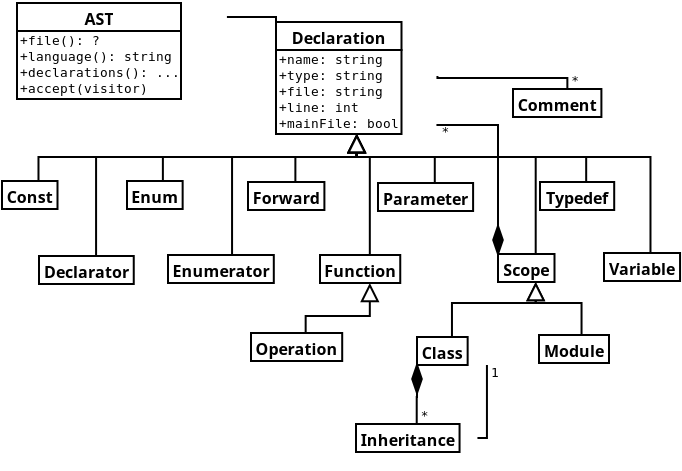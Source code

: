 <?xml version="1.0"?>
<diagram xmlns:dia="http://www.lysator.liu.se/~alla/dia/">
  <diagramdata>
    <attribute name="background">
      <color val="#ffffff"/>
    </attribute>
    <attribute name="paper">
      <composite type="paper">
        <attribute name="name">
          <string>#A4#</string>
        </attribute>
        <attribute name="tmargin">
          <real val="2.82"/>
        </attribute>
        <attribute name="bmargin">
          <real val="2.82"/>
        </attribute>
        <attribute name="lmargin">
          <real val="2.82"/>
        </attribute>
        <attribute name="rmargin">
          <real val="2.82"/>
        </attribute>
        <attribute name="is_portrait">
          <boolean val="true"/>
        </attribute>
        <attribute name="scaling">
          <real val="1"/>
        </attribute>
        <attribute name="fitto">
          <boolean val="false"/>
        </attribute>
      </composite>
    </attribute>
    <attribute name="grid">
      <composite type="grid">
        <attribute name="width_x">
          <real val="1"/>
        </attribute>
        <attribute name="width_y">
          <real val="1"/>
        </attribute>
        <attribute name="visible_x">
          <int val="1"/>
        </attribute>
        <attribute name="visible_y">
          <int val="1"/>
        </attribute>
      </composite>
    </attribute>
    <attribute name="guides">
      <composite type="guides">
        <attribute name="hguides"/>
        <attribute name="vguides"/>
      </composite>
    </attribute>
  </diagramdata>
  <layer name="Background" visible="true">
    <object type="UML - Class" version="0" id="O0">
      <attribute name="obj_pos">
        <point val="1.5,0.9"/>
      </attribute>
      <attribute name="obj_bb">
        <rectangle val="1.45,0.85;12.046,5.75"/>
      </attribute>
      <attribute name="elem_corner">
        <point val="1.5,0.9"/>
      </attribute>
      <attribute name="elem_width">
        <real val="10.496"/>
      </attribute>
      <attribute name="elem_height">
        <real val="4.8"/>
      </attribute>
      <attribute name="name">
        <string>#AST#</string>
      </attribute>
      <attribute name="stereotype">
        <string/>
      </attribute>
      <attribute name="abstract">
        <boolean val="false"/>
      </attribute>
      <attribute name="suppress_attributes">
        <boolean val="false"/>
      </attribute>
      <attribute name="suppress_operations">
        <boolean val="false"/>
      </attribute>
      <attribute name="visible_attributes">
        <boolean val="false"/>
      </attribute>
      <attribute name="visible_operations">
        <boolean val="true"/>
      </attribute>
      <attribute name="attributes"/>
      <attribute name="operations">
        <composite type="umloperation">
          <attribute name="name">
            <string>#file#</string>
          </attribute>
          <attribute name="type">
            <string>#?#</string>
          </attribute>
          <attribute name="visibility">
            <enum val="0"/>
          </attribute>
          <attribute name="abstract">
            <boolean val="false"/>
          </attribute>
          <attribute name="class_scope">
            <boolean val="false"/>
          </attribute>
          <attribute name="parameters"/>
        </composite>
        <composite type="umloperation">
          <attribute name="name">
            <string>#language#</string>
          </attribute>
          <attribute name="type">
            <string>#string#</string>
          </attribute>
          <attribute name="visibility">
            <enum val="0"/>
          </attribute>
          <attribute name="abstract">
            <boolean val="false"/>
          </attribute>
          <attribute name="class_scope">
            <boolean val="false"/>
          </attribute>
          <attribute name="parameters"/>
        </composite>
        <composite type="umloperation">
          <attribute name="name">
            <string>#declarations#</string>
          </attribute>
          <attribute name="type">
            <string>#...#</string>
          </attribute>
          <attribute name="visibility">
            <enum val="0"/>
          </attribute>
          <attribute name="abstract">
            <boolean val="false"/>
          </attribute>
          <attribute name="class_scope">
            <boolean val="false"/>
          </attribute>
          <attribute name="parameters"/>
        </composite>
        <composite type="umloperation">
          <attribute name="name">
            <string>#accept#</string>
          </attribute>
          <attribute name="type">
            <string/>
          </attribute>
          <attribute name="visibility">
            <enum val="0"/>
          </attribute>
          <attribute name="abstract">
            <boolean val="false"/>
          </attribute>
          <attribute name="class_scope">
            <boolean val="false"/>
          </attribute>
          <attribute name="parameters">
            <composite type="umlparameter">
              <attribute name="name">
                <string>#visitor#</string>
              </attribute>
              <attribute name="type">
                <string>##</string>
              </attribute>
              <attribute name="value">
                <string/>
              </attribute>
              <attribute name="kind">
                <enum val="0"/>
              </attribute>
            </composite>
          </attribute>
        </composite>
      </attribute>
      <attribute name="template">
        <boolean val="false"/>
      </attribute>
      <attribute name="templates"/>
    </object>
    <object type="UML - Class" version="0" id="O1">
      <attribute name="obj_pos">
        <point val="14.45,1.85"/>
      </attribute>
      <attribute name="obj_bb">
        <rectangle val="14.4,1.8;22.572,7.5"/>
      </attribute>
      <attribute name="elem_corner">
        <point val="14.45,1.85"/>
      </attribute>
      <attribute name="elem_width">
        <real val="8.072"/>
      </attribute>
      <attribute name="elem_height">
        <real val="5.6"/>
      </attribute>
      <attribute name="name">
        <string>#Declaration#</string>
      </attribute>
      <attribute name="stereotype">
        <string/>
      </attribute>
      <attribute name="abstract">
        <boolean val="false"/>
      </attribute>
      <attribute name="suppress_attributes">
        <boolean val="false"/>
      </attribute>
      <attribute name="suppress_operations">
        <boolean val="false"/>
      </attribute>
      <attribute name="visible_attributes">
        <boolean val="true"/>
      </attribute>
      <attribute name="visible_operations">
        <boolean val="false"/>
      </attribute>
      <attribute name="attributes">
        <composite type="umlattribute">
          <attribute name="name">
            <string>#name#</string>
          </attribute>
          <attribute name="type">
            <string>#string#</string>
          </attribute>
          <attribute name="value">
            <string/>
          </attribute>
          <attribute name="visibility">
            <enum val="0"/>
          </attribute>
          <attribute name="abstract">
            <boolean val="false"/>
          </attribute>
          <attribute name="class_scope">
            <boolean val="false"/>
          </attribute>
        </composite>
        <composite type="umlattribute">
          <attribute name="name">
            <string>#type#</string>
          </attribute>
          <attribute name="type">
            <string>#string#</string>
          </attribute>
          <attribute name="value">
            <string/>
          </attribute>
          <attribute name="visibility">
            <enum val="0"/>
          </attribute>
          <attribute name="abstract">
            <boolean val="false"/>
          </attribute>
          <attribute name="class_scope">
            <boolean val="false"/>
          </attribute>
        </composite>
        <composite type="umlattribute">
          <attribute name="name">
            <string>#file#</string>
          </attribute>
          <attribute name="type">
            <string>#string#</string>
          </attribute>
          <attribute name="value">
            <string/>
          </attribute>
          <attribute name="visibility">
            <enum val="0"/>
          </attribute>
          <attribute name="abstract">
            <boolean val="false"/>
          </attribute>
          <attribute name="class_scope">
            <boolean val="false"/>
          </attribute>
        </composite>
        <composite type="umlattribute">
          <attribute name="name">
            <string>#line#</string>
          </attribute>
          <attribute name="type">
            <string>#int#</string>
          </attribute>
          <attribute name="value">
            <string/>
          </attribute>
          <attribute name="visibility">
            <enum val="0"/>
          </attribute>
          <attribute name="abstract">
            <boolean val="false"/>
          </attribute>
          <attribute name="class_scope">
            <boolean val="false"/>
          </attribute>
        </composite>
        <composite type="umlattribute">
          <attribute name="name">
            <string>#mainFile#</string>
          </attribute>
          <attribute name="type">
            <string>#bool#</string>
          </attribute>
          <attribute name="value">
            <string/>
          </attribute>
          <attribute name="visibility">
            <enum val="0"/>
          </attribute>
          <attribute name="abstract">
            <boolean val="false"/>
          </attribute>
          <attribute name="class_scope">
            <boolean val="false"/>
          </attribute>
        </composite>
      </attribute>
      <attribute name="operations"/>
      <attribute name="template">
        <boolean val="false"/>
      </attribute>
      <attribute name="templates"/>
    </object>
    <object type="UML - Class" version="0" id="O2">
      <attribute name="obj_pos">
        <point val="25.55,13.45"/>
      </attribute>
      <attribute name="obj_bb">
        <rectangle val="25.5,13.4;29.369,14.9"/>
      </attribute>
      <attribute name="elem_corner">
        <point val="25.55,13.45"/>
      </attribute>
      <attribute name="elem_width">
        <real val="3.769"/>
      </attribute>
      <attribute name="elem_height">
        <real val="1.4"/>
      </attribute>
      <attribute name="name">
        <string>#Scope#</string>
      </attribute>
      <attribute name="stereotype">
        <string/>
      </attribute>
      <attribute name="abstract">
        <boolean val="false"/>
      </attribute>
      <attribute name="suppress_attributes">
        <boolean val="false"/>
      </attribute>
      <attribute name="suppress_operations">
        <boolean val="false"/>
      </attribute>
      <attribute name="visible_attributes">
        <boolean val="false"/>
      </attribute>
      <attribute name="visible_operations">
        <boolean val="false"/>
      </attribute>
      <attribute name="attributes"/>
      <attribute name="operations"/>
      <attribute name="template">
        <boolean val="false"/>
      </attribute>
      <attribute name="templates"/>
    </object>
    <object type="UML - Class" version="0" id="O3">
      <attribute name="obj_pos">
        <point val="27.65,9.85"/>
      </attribute>
      <attribute name="obj_bb">
        <rectangle val="27.6,9.8;32.318,11.3"/>
      </attribute>
      <attribute name="elem_corner">
        <point val="27.65,9.85"/>
      </attribute>
      <attribute name="elem_width">
        <real val="4.618"/>
      </attribute>
      <attribute name="elem_height">
        <real val="1.4"/>
      </attribute>
      <attribute name="name">
        <string>#Typedef#</string>
      </attribute>
      <attribute name="stereotype">
        <string/>
      </attribute>
      <attribute name="abstract">
        <boolean val="false"/>
      </attribute>
      <attribute name="suppress_attributes">
        <boolean val="false"/>
      </attribute>
      <attribute name="suppress_operations">
        <boolean val="false"/>
      </attribute>
      <attribute name="visible_attributes">
        <boolean val="false"/>
      </attribute>
      <attribute name="visible_operations">
        <boolean val="false"/>
      </attribute>
      <attribute name="attributes"/>
      <attribute name="operations"/>
      <attribute name="template">
        <boolean val="false"/>
      </attribute>
      <attribute name="templates"/>
    </object>
    <object type="UML - Class" version="0" id="O4">
      <attribute name="obj_pos">
        <point val="2.6,13.55"/>
      </attribute>
      <attribute name="obj_bb">
        <rectangle val="2.55,13.5;8.359,15"/>
      </attribute>
      <attribute name="elem_corner">
        <point val="2.6,13.55"/>
      </attribute>
      <attribute name="elem_width">
        <real val="5.709"/>
      </attribute>
      <attribute name="elem_height">
        <real val="1.4"/>
      </attribute>
      <attribute name="name">
        <string>#Declarator#</string>
      </attribute>
      <attribute name="stereotype">
        <string/>
      </attribute>
      <attribute name="abstract">
        <boolean val="false"/>
      </attribute>
      <attribute name="suppress_attributes">
        <boolean val="false"/>
      </attribute>
      <attribute name="suppress_operations">
        <boolean val="false"/>
      </attribute>
      <attribute name="visible_attributes">
        <boolean val="false"/>
      </attribute>
      <attribute name="visible_operations">
        <boolean val="false"/>
      </attribute>
      <attribute name="attributes"/>
      <attribute name="operations"/>
      <attribute name="template">
        <boolean val="false"/>
      </attribute>
      <attribute name="templates"/>
    </object>
    <object type="UML - Class" version="0" id="O5">
      <attribute name="obj_pos">
        <point val="18.45,21.95"/>
      </attribute>
      <attribute name="obj_bb">
        <rectangle val="18.4,21.9;24.572,23.4"/>
      </attribute>
      <attribute name="elem_corner">
        <point val="18.45,21.95"/>
      </attribute>
      <attribute name="elem_width">
        <real val="6.072"/>
      </attribute>
      <attribute name="elem_height">
        <real val="1.4"/>
      </attribute>
      <attribute name="name">
        <string>#Inheritance#</string>
      </attribute>
      <attribute name="stereotype">
        <string/>
      </attribute>
      <attribute name="abstract">
        <boolean val="false"/>
      </attribute>
      <attribute name="suppress_attributes">
        <boolean val="false"/>
      </attribute>
      <attribute name="suppress_operations">
        <boolean val="false"/>
      </attribute>
      <attribute name="visible_attributes">
        <boolean val="false"/>
      </attribute>
      <attribute name="visible_operations">
        <boolean val="false"/>
      </attribute>
      <attribute name="attributes"/>
      <attribute name="operations"/>
      <attribute name="template">
        <boolean val="false"/>
      </attribute>
      <attribute name="templates"/>
    </object>
    <object type="UML - Class" version="0" id="O6">
      <attribute name="obj_pos">
        <point val="26.3,5.2"/>
      </attribute>
      <attribute name="obj_bb">
        <rectangle val="26.25,5.15;31.786,6.65"/>
      </attribute>
      <attribute name="elem_corner">
        <point val="26.3,5.2"/>
      </attribute>
      <attribute name="elem_width">
        <real val="5.436"/>
      </attribute>
      <attribute name="elem_height">
        <real val="1.4"/>
      </attribute>
      <attribute name="name">
        <string>#Comment#</string>
      </attribute>
      <attribute name="stereotype">
        <string/>
      </attribute>
      <attribute name="abstract">
        <boolean val="false"/>
      </attribute>
      <attribute name="suppress_attributes">
        <boolean val="false"/>
      </attribute>
      <attribute name="suppress_operations">
        <boolean val="false"/>
      </attribute>
      <attribute name="visible_attributes">
        <boolean val="false"/>
      </attribute>
      <attribute name="visible_operations">
        <boolean val="false"/>
      </attribute>
      <attribute name="attributes"/>
      <attribute name="operations"/>
      <attribute name="template">
        <boolean val="false"/>
      </attribute>
      <attribute name="templates"/>
    </object>
    <object type="UML - Class" version="0" id="O7">
      <attribute name="obj_pos">
        <point val="27.6,17.5"/>
      </attribute>
      <attribute name="obj_bb">
        <rectangle val="27.55,17.45;31.904,18.95"/>
      </attribute>
      <attribute name="elem_corner">
        <point val="27.6,17.5"/>
      </attribute>
      <attribute name="elem_width">
        <real val="4.254"/>
      </attribute>
      <attribute name="elem_height">
        <real val="1.4"/>
      </attribute>
      <attribute name="name">
        <string>#Module#</string>
      </attribute>
      <attribute name="stereotype">
        <string/>
      </attribute>
      <attribute name="abstract">
        <boolean val="false"/>
      </attribute>
      <attribute name="suppress_attributes">
        <boolean val="false"/>
      </attribute>
      <attribute name="suppress_operations">
        <boolean val="false"/>
      </attribute>
      <attribute name="visible_attributes">
        <boolean val="false"/>
      </attribute>
      <attribute name="visible_operations">
        <boolean val="false"/>
      </attribute>
      <attribute name="attributes"/>
      <attribute name="operations"/>
      <attribute name="template">
        <boolean val="false"/>
      </attribute>
      <attribute name="templates"/>
    </object>
    <object type="UML - Class" version="0" id="O8">
      <attribute name="obj_pos">
        <point val="13.05,9.85"/>
      </attribute>
      <attribute name="obj_bb">
        <rectangle val="13,9.8;17.839,11.3"/>
      </attribute>
      <attribute name="elem_corner">
        <point val="13.05,9.85"/>
      </attribute>
      <attribute name="elem_width">
        <real val="4.739"/>
      </attribute>
      <attribute name="elem_height">
        <real val="1.4"/>
      </attribute>
      <attribute name="name">
        <string>#Forward#</string>
      </attribute>
      <attribute name="stereotype">
        <string/>
      </attribute>
      <attribute name="abstract">
        <boolean val="false"/>
      </attribute>
      <attribute name="suppress_attributes">
        <boolean val="false"/>
      </attribute>
      <attribute name="suppress_operations">
        <boolean val="false"/>
      </attribute>
      <attribute name="visible_attributes">
        <boolean val="false"/>
      </attribute>
      <attribute name="visible_operations">
        <boolean val="false"/>
      </attribute>
      <attribute name="attributes"/>
      <attribute name="operations"/>
      <attribute name="template">
        <boolean val="false"/>
      </attribute>
      <attribute name="templates"/>
    </object>
    <object type="UML - Class" version="0" id="O9">
      <attribute name="obj_pos">
        <point val="7,9.8"/>
      </attribute>
      <attribute name="obj_bb">
        <rectangle val="6.95,9.75;10.638,11.25"/>
      </attribute>
      <attribute name="elem_corner">
        <point val="7,9.8"/>
      </attribute>
      <attribute name="elem_width">
        <real val="3.588"/>
      </attribute>
      <attribute name="elem_height">
        <real val="1.4"/>
      </attribute>
      <attribute name="name">
        <string>#Enum#</string>
      </attribute>
      <attribute name="stereotype">
        <string/>
      </attribute>
      <attribute name="abstract">
        <boolean val="false"/>
      </attribute>
      <attribute name="suppress_attributes">
        <boolean val="false"/>
      </attribute>
      <attribute name="suppress_operations">
        <boolean val="false"/>
      </attribute>
      <attribute name="visible_attributes">
        <boolean val="false"/>
      </attribute>
      <attribute name="visible_operations">
        <boolean val="false"/>
      </attribute>
      <attribute name="attributes"/>
      <attribute name="operations"/>
      <attribute name="template">
        <boolean val="false"/>
      </attribute>
      <attribute name="templates"/>
    </object>
    <object type="UML - Class" version="0" id="O10">
      <attribute name="obj_pos">
        <point val="30.85,13.4"/>
      </attribute>
      <attribute name="obj_bb">
        <rectangle val="30.8,13.35;35.548,14.85"/>
      </attribute>
      <attribute name="elem_corner">
        <point val="30.85,13.4"/>
      </attribute>
      <attribute name="elem_width">
        <real val="4.648"/>
      </attribute>
      <attribute name="elem_height">
        <real val="1.4"/>
      </attribute>
      <attribute name="name">
        <string>#Variable#</string>
      </attribute>
      <attribute name="stereotype">
        <string/>
      </attribute>
      <attribute name="abstract">
        <boolean val="false"/>
      </attribute>
      <attribute name="suppress_attributes">
        <boolean val="false"/>
      </attribute>
      <attribute name="suppress_operations">
        <boolean val="false"/>
      </attribute>
      <attribute name="visible_attributes">
        <boolean val="false"/>
      </attribute>
      <attribute name="visible_operations">
        <boolean val="false"/>
      </attribute>
      <attribute name="attributes"/>
      <attribute name="operations"/>
      <attribute name="template">
        <boolean val="false"/>
      </attribute>
      <attribute name="templates"/>
    </object>
    <object type="UML - Class" version="0" id="O11">
      <attribute name="obj_pos">
        <point val="9.05,13.5"/>
      </attribute>
      <attribute name="obj_bb">
        <rectangle val="9,13.45;15.505,14.95"/>
      </attribute>
      <attribute name="elem_corner">
        <point val="9.05,13.5"/>
      </attribute>
      <attribute name="elem_width">
        <real val="6.405"/>
      </attribute>
      <attribute name="elem_height">
        <real val="1.4"/>
      </attribute>
      <attribute name="name">
        <string>#Enumerator#</string>
      </attribute>
      <attribute name="stereotype">
        <string/>
      </attribute>
      <attribute name="abstract">
        <boolean val="false"/>
      </attribute>
      <attribute name="suppress_attributes">
        <boolean val="false"/>
      </attribute>
      <attribute name="suppress_operations">
        <boolean val="false"/>
      </attribute>
      <attribute name="visible_attributes">
        <boolean val="false"/>
      </attribute>
      <attribute name="visible_operations">
        <boolean val="false"/>
      </attribute>
      <attribute name="attributes"/>
      <attribute name="operations"/>
      <attribute name="template">
        <boolean val="false"/>
      </attribute>
      <attribute name="templates"/>
    </object>
    <object type="UML - Class" version="0" id="O12">
      <attribute name="obj_pos">
        <point val="0.75,9.8"/>
      </attribute>
      <attribute name="obj_bb">
        <rectangle val="0.7,9.75;4.448,11.25"/>
      </attribute>
      <attribute name="elem_corner">
        <point val="0.75,9.8"/>
      </attribute>
      <attribute name="elem_width">
        <real val="3.648"/>
      </attribute>
      <attribute name="elem_height">
        <real val="1.4"/>
      </attribute>
      <attribute name="name">
        <string>#Const#</string>
      </attribute>
      <attribute name="stereotype">
        <string/>
      </attribute>
      <attribute name="abstract">
        <boolean val="false"/>
      </attribute>
      <attribute name="suppress_attributes">
        <boolean val="false"/>
      </attribute>
      <attribute name="suppress_operations">
        <boolean val="false"/>
      </attribute>
      <attribute name="visible_attributes">
        <boolean val="false"/>
      </attribute>
      <attribute name="visible_operations">
        <boolean val="false"/>
      </attribute>
      <attribute name="attributes"/>
      <attribute name="operations"/>
      <attribute name="template">
        <boolean val="false"/>
      </attribute>
      <attribute name="templates"/>
    </object>
    <object type="UML - Class" version="0" id="O13">
      <attribute name="obj_pos">
        <point val="19.55,9.9"/>
      </attribute>
      <attribute name="obj_bb">
        <rectangle val="19.5,9.85;25.278,11.35"/>
      </attribute>
      <attribute name="elem_corner">
        <point val="19.55,9.9"/>
      </attribute>
      <attribute name="elem_width">
        <real val="5.678"/>
      </attribute>
      <attribute name="elem_height">
        <real val="1.4"/>
      </attribute>
      <attribute name="name">
        <string>#Parameter#</string>
      </attribute>
      <attribute name="stereotype">
        <string/>
      </attribute>
      <attribute name="abstract">
        <boolean val="false"/>
      </attribute>
      <attribute name="suppress_attributes">
        <boolean val="false"/>
      </attribute>
      <attribute name="suppress_operations">
        <boolean val="false"/>
      </attribute>
      <attribute name="visible_attributes">
        <boolean val="false"/>
      </attribute>
      <attribute name="visible_operations">
        <boolean val="false"/>
      </attribute>
      <attribute name="attributes"/>
      <attribute name="operations"/>
      <attribute name="template">
        <boolean val="false"/>
      </attribute>
      <attribute name="templates"/>
    </object>
    <object type="UML - Class" version="0" id="O14">
      <attribute name="obj_pos">
        <point val="16.65,13.5"/>
      </attribute>
      <attribute name="obj_bb">
        <rectangle val="16.6,13.45;21.681,14.95"/>
      </attribute>
      <attribute name="elem_corner">
        <point val="16.65,13.5"/>
      </attribute>
      <attribute name="elem_width">
        <real val="4.981"/>
      </attribute>
      <attribute name="elem_height">
        <real val="1.4"/>
      </attribute>
      <attribute name="name">
        <string>#Function#</string>
      </attribute>
      <attribute name="stereotype">
        <string/>
      </attribute>
      <attribute name="abstract">
        <boolean val="false"/>
      </attribute>
      <attribute name="suppress_attributes">
        <boolean val="false"/>
      </attribute>
      <attribute name="suppress_operations">
        <boolean val="false"/>
      </attribute>
      <attribute name="visible_attributes">
        <boolean val="false"/>
      </attribute>
      <attribute name="visible_operations">
        <boolean val="false"/>
      </attribute>
      <attribute name="attributes"/>
      <attribute name="operations"/>
      <attribute name="template">
        <boolean val="false"/>
      </attribute>
      <attribute name="templates"/>
    </object>
    <object type="UML - Class" version="0" id="O15">
      <attribute name="obj_pos">
        <point val="13.2,17.4"/>
      </attribute>
      <attribute name="obj_bb">
        <rectangle val="13.15,17.35;18.716,18.85"/>
      </attribute>
      <attribute name="elem_corner">
        <point val="13.2,17.4"/>
      </attribute>
      <attribute name="elem_width">
        <real val="5.466"/>
      </attribute>
      <attribute name="elem_height">
        <real val="1.4"/>
      </attribute>
      <attribute name="name">
        <string>#Operation#</string>
      </attribute>
      <attribute name="stereotype">
        <string/>
      </attribute>
      <attribute name="abstract">
        <boolean val="false"/>
      </attribute>
      <attribute name="suppress_attributes">
        <boolean val="false"/>
      </attribute>
      <attribute name="suppress_operations">
        <boolean val="false"/>
      </attribute>
      <attribute name="visible_attributes">
        <boolean val="false"/>
      </attribute>
      <attribute name="visible_operations">
        <boolean val="false"/>
      </attribute>
      <attribute name="attributes"/>
      <attribute name="operations"/>
      <attribute name="template">
        <boolean val="false"/>
      </attribute>
      <attribute name="templates"/>
    </object>
    <object type="UML - Class" version="0" id="O16">
      <attribute name="obj_pos">
        <point val="21.5,17.6"/>
      </attribute>
      <attribute name="obj_bb">
        <rectangle val="21.45,17.55;25.047,19.05"/>
      </attribute>
      <attribute name="elem_corner">
        <point val="21.5,17.6"/>
      </attribute>
      <attribute name="elem_width">
        <real val="3.497"/>
      </attribute>
      <attribute name="elem_height">
        <real val="1.4"/>
      </attribute>
      <attribute name="name">
        <string>#Class#</string>
      </attribute>
      <attribute name="stereotype">
        <string/>
      </attribute>
      <attribute name="abstract">
        <boolean val="false"/>
      </attribute>
      <attribute name="suppress_attributes">
        <boolean val="false"/>
      </attribute>
      <attribute name="suppress_operations">
        <boolean val="false"/>
      </attribute>
      <attribute name="visible_attributes">
        <boolean val="false"/>
      </attribute>
      <attribute name="visible_operations">
        <boolean val="false"/>
      </attribute>
      <attribute name="attributes"/>
      <attribute name="operations"/>
      <attribute name="template">
        <boolean val="false"/>
      </attribute>
      <attribute name="templates"/>
    </object>
    <object type="UML - Generalization" version="0" id="O17">
      <attribute name="obj_pos">
        <point val="18.486,7.45"/>
      </attribute>
      <attribute name="obj_bb">
        <rectangle val="1.724,6.6;19.336,10.65"/>
      </attribute>
      <attribute name="orth_points">
        <point val="18.486,7.45"/>
        <point val="18.486,8.6"/>
        <point val="2.574,8.6"/>
        <point val="2.574,9.8"/>
      </attribute>
      <attribute name="orth_orient">
        <enum val="1"/>
        <enum val="0"/>
        <enum val="1"/>
      </attribute>
      <attribute name="name">
        <string/>
      </attribute>
      <attribute name="stereotype">
        <string/>
      </attribute>
      <connections>
        <connection handle="0" to="O1" connection="6"/>
        <connection handle="1" to="O12" connection="1"/>
      </connections>
    </object>
    <object type="UML - Generalization" version="0" id="O18">
      <attribute name="obj_pos">
        <point val="18.486,7.45"/>
      </attribute>
      <attribute name="obj_bb">
        <rectangle val="4.604,6.6;19.336,14.4"/>
      </attribute>
      <attribute name="orth_points">
        <point val="18.486,7.45"/>
        <point val="18.486,8.6"/>
        <point val="5.454,8.6"/>
        <point val="5.454,13.55"/>
      </attribute>
      <attribute name="orth_orient">
        <enum val="1"/>
        <enum val="0"/>
        <enum val="1"/>
      </attribute>
      <attribute name="name">
        <string/>
      </attribute>
      <attribute name="stereotype">
        <string/>
      </attribute>
      <connections>
        <connection handle="0" to="O1" connection="6"/>
        <connection handle="1" to="O4" connection="1"/>
      </connections>
    </object>
    <object type="UML - Generalization" version="0" id="O19">
      <attribute name="obj_pos">
        <point val="18.486,7.45"/>
      </attribute>
      <attribute name="obj_bb">
        <rectangle val="7.944,6.6;19.336,10.65"/>
      </attribute>
      <attribute name="orth_points">
        <point val="18.486,7.45"/>
        <point val="18.486,8.6"/>
        <point val="8.794,8.6"/>
        <point val="8.794,9.8"/>
      </attribute>
      <attribute name="orth_orient">
        <enum val="1"/>
        <enum val="0"/>
        <enum val="1"/>
      </attribute>
      <attribute name="name">
        <string/>
      </attribute>
      <attribute name="stereotype">
        <string/>
      </attribute>
      <connections>
        <connection handle="0" to="O1" connection="6"/>
        <connection handle="1" to="O9" connection="1"/>
      </connections>
    </object>
    <object type="UML - Generalization" version="0" id="O20">
      <attribute name="obj_pos">
        <point val="18.486,7.45"/>
      </attribute>
      <attribute name="obj_bb">
        <rectangle val="11.403,6.6;19.336,14.35"/>
      </attribute>
      <attribute name="orth_points">
        <point val="18.486,7.45"/>
        <point val="18.486,8.6"/>
        <point val="12.253,8.6"/>
        <point val="12.253,13.5"/>
      </attribute>
      <attribute name="orth_orient">
        <enum val="1"/>
        <enum val="0"/>
        <enum val="1"/>
      </attribute>
      <attribute name="name">
        <string/>
      </attribute>
      <attribute name="stereotype">
        <string/>
      </attribute>
      <connections>
        <connection handle="0" to="O1" connection="6"/>
        <connection handle="1" to="O11" connection="1"/>
      </connections>
    </object>
    <object type="UML - Generalization" version="0" id="O21">
      <attribute name="obj_pos">
        <point val="18.486,7.45"/>
      </attribute>
      <attribute name="obj_bb">
        <rectangle val="14.569,6.6;19.336,10.7"/>
      </attribute>
      <attribute name="orth_points">
        <point val="18.486,7.45"/>
        <point val="18.486,8.6"/>
        <point val="15.419,8.6"/>
        <point val="15.419,9.85"/>
      </attribute>
      <attribute name="orth_orient">
        <enum val="1"/>
        <enum val="0"/>
        <enum val="1"/>
      </attribute>
      <attribute name="name">
        <string/>
      </attribute>
      <attribute name="stereotype">
        <string/>
      </attribute>
      <connections>
        <connection handle="0" to="O1" connection="6"/>
        <connection handle="1" to="O8" connection="1"/>
      </connections>
    </object>
    <object type="UML - Generalization" version="0" id="O22">
      <attribute name="obj_pos">
        <point val="18.486,7.45"/>
      </attribute>
      <attribute name="obj_bb">
        <rectangle val="17.636,6.6;19.991,14.35"/>
      </attribute>
      <attribute name="orth_points">
        <point val="18.486,7.45"/>
        <point val="18.486,8.6"/>
        <point val="19.141,8.6"/>
        <point val="19.141,13.5"/>
      </attribute>
      <attribute name="orth_orient">
        <enum val="1"/>
        <enum val="0"/>
        <enum val="1"/>
      </attribute>
      <attribute name="name">
        <string/>
      </attribute>
      <attribute name="stereotype">
        <string/>
      </attribute>
      <connections>
        <connection handle="0" to="O1" connection="6"/>
        <connection handle="1" to="O14" connection="1"/>
      </connections>
    </object>
    <object type="UML - Generalization" version="0" id="O23">
      <attribute name="obj_pos">
        <point val="18.486,7.45"/>
      </attribute>
      <attribute name="obj_bb">
        <rectangle val="17.636,6.6;23.239,10.75"/>
      </attribute>
      <attribute name="orth_points">
        <point val="18.486,7.45"/>
        <point val="18.486,8.6"/>
        <point val="22.389,8.6"/>
        <point val="22.389,9.9"/>
      </attribute>
      <attribute name="orth_orient">
        <enum val="1"/>
        <enum val="0"/>
        <enum val="1"/>
      </attribute>
      <attribute name="name">
        <string/>
      </attribute>
      <attribute name="stereotype">
        <string/>
      </attribute>
      <connections>
        <connection handle="0" to="O1" connection="6"/>
        <connection handle="1" to="O13" connection="1"/>
      </connections>
    </object>
    <object type="UML - Generalization" version="0" id="O24">
      <attribute name="obj_pos">
        <point val="18.486,7.45"/>
      </attribute>
      <attribute name="obj_bb">
        <rectangle val="17.636,6.6;28.285,14.3"/>
      </attribute>
      <attribute name="orth_points">
        <point val="18.486,7.45"/>
        <point val="18.486,8.6"/>
        <point val="27.435,8.6"/>
        <point val="27.435,13.45"/>
      </attribute>
      <attribute name="orth_orient">
        <enum val="1"/>
        <enum val="0"/>
        <enum val="1"/>
      </attribute>
      <attribute name="name">
        <string/>
      </attribute>
      <attribute name="stereotype">
        <string/>
      </attribute>
      <connections>
        <connection handle="0" to="O1" connection="6"/>
        <connection handle="1" to="O2" connection="1"/>
      </connections>
    </object>
    <object type="UML - Generalization" version="0" id="O25">
      <attribute name="obj_pos">
        <point val="18.486,7.45"/>
      </attribute>
      <attribute name="obj_bb">
        <rectangle val="17.636,6.6;30.809,10.7"/>
      </attribute>
      <attribute name="orth_points">
        <point val="18.486,7.45"/>
        <point val="18.486,8.6"/>
        <point val="29.959,8.6"/>
        <point val="29.959,9.85"/>
      </attribute>
      <attribute name="orth_orient">
        <enum val="1"/>
        <enum val="0"/>
        <enum val="1"/>
      </attribute>
      <attribute name="name">
        <string/>
      </attribute>
      <attribute name="stereotype">
        <string/>
      </attribute>
      <connections>
        <connection handle="0" to="O1" connection="6"/>
        <connection handle="1" to="O3" connection="1"/>
      </connections>
    </object>
    <object type="UML - Generalization" version="0" id="O26">
      <attribute name="obj_pos">
        <point val="18.486,7.45"/>
      </attribute>
      <attribute name="obj_bb">
        <rectangle val="17.636,6.6;34.024,14.25"/>
      </attribute>
      <attribute name="orth_points">
        <point val="18.486,7.45"/>
        <point val="18.486,8.6"/>
        <point val="33.174,8.6"/>
        <point val="33.174,13.4"/>
      </attribute>
      <attribute name="orth_orient">
        <enum val="1"/>
        <enum val="0"/>
        <enum val="1"/>
      </attribute>
      <attribute name="name">
        <string/>
      </attribute>
      <attribute name="stereotype">
        <string/>
      </attribute>
      <connections>
        <connection handle="0" to="O1" connection="6"/>
        <connection handle="1" to="O10" connection="1"/>
      </connections>
    </object>
    <object type="UML - Generalization" version="0" id="O27">
      <attribute name="obj_pos">
        <point val="27.435,14.85"/>
      </attribute>
      <attribute name="obj_bb">
        <rectangle val="22.398,14;28.285,18.45"/>
      </attribute>
      <attribute name="orth_points">
        <point val="27.435,14.85"/>
        <point val="27.435,15.9"/>
        <point val="23.248,15.9"/>
        <point val="23.248,17.6"/>
      </attribute>
      <attribute name="orth_orient">
        <enum val="1"/>
        <enum val="0"/>
        <enum val="1"/>
      </attribute>
      <attribute name="name">
        <string/>
      </attribute>
      <attribute name="stereotype">
        <string/>
      </attribute>
      <connections>
        <connection handle="0" to="O2" connection="6"/>
        <connection handle="1" to="O16" connection="1"/>
      </connections>
    </object>
    <object type="UML - Generalization" version="0" id="O28">
      <attribute name="obj_pos">
        <point val="27.435,14.85"/>
      </attribute>
      <attribute name="obj_bb">
        <rectangle val="26.585,14;30.577,18.35"/>
      </attribute>
      <attribute name="orth_points">
        <point val="27.435,14.85"/>
        <point val="27.435,15.9"/>
        <point val="29.727,15.9"/>
        <point val="29.727,17.5"/>
      </attribute>
      <attribute name="orth_orient">
        <enum val="1"/>
        <enum val="0"/>
        <enum val="1"/>
      </attribute>
      <attribute name="name">
        <string/>
      </attribute>
      <attribute name="stereotype">
        <string/>
      </attribute>
      <connections>
        <connection handle="0" to="O2" connection="6"/>
        <connection handle="1" to="O7" connection="1"/>
      </connections>
    </object>
    <object type="UML - Association" version="0" id="O29">
      <attribute name="obj_pos">
        <point val="11.996,1.6"/>
      </attribute>
      <attribute name="obj_bb">
        <rectangle val="10.546,0.15;15.9,3.45"/>
      </attribute>
      <attribute name="orth_points">
        <point val="11.996,1.6"/>
        <point val="11.996,1.6"/>
        <point val="14.45,1.6"/>
        <point val="14.45,1.85"/>
      </attribute>
      <attribute name="orth_orient">
        <enum val="1"/>
        <enum val="0"/>
        <enum val="1"/>
      </attribute>
      <attribute name="name">
        <string/>
      </attribute>
      <attribute name="direction">
        <enum val="0"/>
      </attribute>
      <attribute name="ends">
        <composite>
          <attribute name="role">
            <string/>
          </attribute>
          <attribute name="multiplicity">
            <string/>
          </attribute>
          <attribute name="arrow">
            <boolean val="false"/>
          </attribute>
          <attribute name="aggregate">
            <enum val="0"/>
          </attribute>
        </composite>
        <composite>
          <attribute name="role">
            <string/>
          </attribute>
          <attribute name="multiplicity">
            <string/>
          </attribute>
          <attribute name="arrow">
            <boolean val="false"/>
          </attribute>
          <attribute name="aggregate">
            <enum val="0"/>
          </attribute>
        </composite>
      </attribute>
      <connections>
        <connection handle="0" to="O0" connection="4"/>
        <connection handle="1" to="O1" connection="0"/>
      </connections>
    </object>
    <object type="UML - Association" version="0" id="O30">
      <attribute name="obj_pos">
        <point val="21.5,19"/>
      </attribute>
      <attribute name="obj_bb">
        <rectangle val="20.036,17.55;22.95,23.4"/>
      </attribute>
      <attribute name="orth_points">
        <point val="21.5,19"/>
        <point val="21.5,20.6"/>
        <point val="21.486,20.6"/>
        <point val="21.486,21.95"/>
      </attribute>
      <attribute name="orth_orient">
        <enum val="1"/>
        <enum val="0"/>
        <enum val="1"/>
      </attribute>
      <attribute name="name">
        <string/>
      </attribute>
      <attribute name="direction">
        <enum val="0"/>
      </attribute>
      <attribute name="ends">
        <composite>
          <attribute name="role">
            <string/>
          </attribute>
          <attribute name="multiplicity">
            <string/>
          </attribute>
          <attribute name="arrow">
            <boolean val="false"/>
          </attribute>
          <attribute name="aggregate">
            <enum val="2"/>
          </attribute>
        </composite>
        <composite>
          <attribute name="role">
            <string/>
          </attribute>
          <attribute name="multiplicity">
            <string>#*#</string>
          </attribute>
          <attribute name="arrow">
            <boolean val="false"/>
          </attribute>
          <attribute name="aggregate">
            <enum val="0"/>
          </attribute>
        </composite>
      </attribute>
      <connections>
        <connection handle="0" to="O16" connection="5"/>
        <connection handle="1" to="O5" connection="1"/>
      </connections>
    </object>
    <object type="UML - Association" version="0" id="O31">
      <attribute name="obj_pos">
        <point val="24.522,22.65"/>
      </attribute>
      <attribute name="obj_bb">
        <rectangle val="23.072,17.55;26.447,24.25"/>
      </attribute>
      <attribute name="orth_points">
        <point val="24.522,22.65"/>
        <point val="24.522,22.65"/>
        <point val="24.997,22.65"/>
        <point val="24.997,19"/>
      </attribute>
      <attribute name="orth_orient">
        <enum val="1"/>
        <enum val="0"/>
        <enum val="1"/>
      </attribute>
      <attribute name="name">
        <string/>
      </attribute>
      <attribute name="direction">
        <enum val="0"/>
      </attribute>
      <attribute name="ends">
        <composite>
          <attribute name="role">
            <string/>
          </attribute>
          <attribute name="multiplicity">
            <string/>
          </attribute>
          <attribute name="arrow">
            <boolean val="false"/>
          </attribute>
          <attribute name="aggregate">
            <enum val="0"/>
          </attribute>
        </composite>
        <composite>
          <attribute name="role">
            <string/>
          </attribute>
          <attribute name="multiplicity">
            <string>#1#</string>
          </attribute>
          <attribute name="arrow">
            <boolean val="false"/>
          </attribute>
          <attribute name="aggregate">
            <enum val="0"/>
          </attribute>
        </composite>
      </attribute>
      <connections>
        <connection handle="0" to="O5" connection="4"/>
        <connection handle="1" to="O16" connection="7"/>
      </connections>
    </object>
    <object type="UML - Generalization" version="0" id="O32">
      <attribute name="obj_pos">
        <point val="19.141,14.9"/>
      </attribute>
      <attribute name="obj_bb">
        <rectangle val="15.083,14.05;19.991,18.25"/>
      </attribute>
      <attribute name="orth_points">
        <point val="19.141,14.9"/>
        <point val="19.141,16.55"/>
        <point val="15.933,16.55"/>
        <point val="15.933,17.4"/>
      </attribute>
      <attribute name="orth_orient">
        <enum val="1"/>
        <enum val="0"/>
        <enum val="1"/>
      </attribute>
      <attribute name="name">
        <string/>
      </attribute>
      <attribute name="stereotype">
        <string/>
      </attribute>
      <connections>
        <connection handle="0" to="O14" connection="6"/>
        <connection handle="1" to="O15" connection="1"/>
      </connections>
    </object>
    <object type="UML - Association" version="0" id="O33">
      <attribute name="obj_pos">
        <point val="22.522,4.55"/>
      </attribute>
      <attribute name="obj_bb">
        <rectangle val="21.072,3.1;30.468,6.65"/>
      </attribute>
      <attribute name="orth_points">
        <point val="22.522,4.55"/>
        <point val="22.522,4.65"/>
        <point val="29.018,4.65"/>
        <point val="29.018,5.2"/>
      </attribute>
      <attribute name="orth_orient">
        <enum val="1"/>
        <enum val="0"/>
        <enum val="1"/>
      </attribute>
      <attribute name="name">
        <string/>
      </attribute>
      <attribute name="direction">
        <enum val="0"/>
      </attribute>
      <attribute name="ends">
        <composite>
          <attribute name="role">
            <string/>
          </attribute>
          <attribute name="multiplicity">
            <string/>
          </attribute>
          <attribute name="arrow">
            <boolean val="false"/>
          </attribute>
          <attribute name="aggregate">
            <enum val="0"/>
          </attribute>
        </composite>
        <composite>
          <attribute name="role">
            <string/>
          </attribute>
          <attribute name="multiplicity">
            <string>#*#</string>
          </attribute>
          <attribute name="arrow">
            <boolean val="false"/>
          </attribute>
          <attribute name="aggregate">
            <enum val="0"/>
          </attribute>
        </composite>
      </attribute>
      <connections>
        <connection handle="0" to="O1" connection="11"/>
        <connection handle="1" to="O6" connection="1"/>
      </connections>
    </object>
    <object type="UML - Association" version="0" id="O34">
      <attribute name="obj_pos">
        <point val="25.55,13.45"/>
      </attribute>
      <attribute name="obj_bb">
        <rectangle val="21.072,5.5;27,15.05"/>
      </attribute>
      <attribute name="orth_points">
        <point val="25.55,13.45"/>
        <point val="25.55,7"/>
        <point val="22.522,7"/>
        <point val="22.522,6.95"/>
      </attribute>
      <attribute name="orth_orient">
        <enum val="1"/>
        <enum val="0"/>
        <enum val="1"/>
      </attribute>
      <attribute name="name">
        <string/>
      </attribute>
      <attribute name="direction">
        <enum val="0"/>
      </attribute>
      <attribute name="ends">
        <composite>
          <attribute name="role">
            <string/>
          </attribute>
          <attribute name="multiplicity">
            <string/>
          </attribute>
          <attribute name="arrow">
            <boolean val="false"/>
          </attribute>
          <attribute name="aggregate">
            <enum val="2"/>
          </attribute>
        </composite>
        <composite>
          <attribute name="role">
            <string/>
          </attribute>
          <attribute name="multiplicity">
            <string>#*#</string>
          </attribute>
          <attribute name="arrow">
            <boolean val="false"/>
          </attribute>
          <attribute name="aggregate">
            <enum val="0"/>
          </attribute>
        </composite>
      </attribute>
      <connections>
        <connection handle="0" to="O2" connection="0"/>
        <connection handle="1" to="O1" connection="17"/>
      </connections>
    </object>
  </layer>
</diagram>
